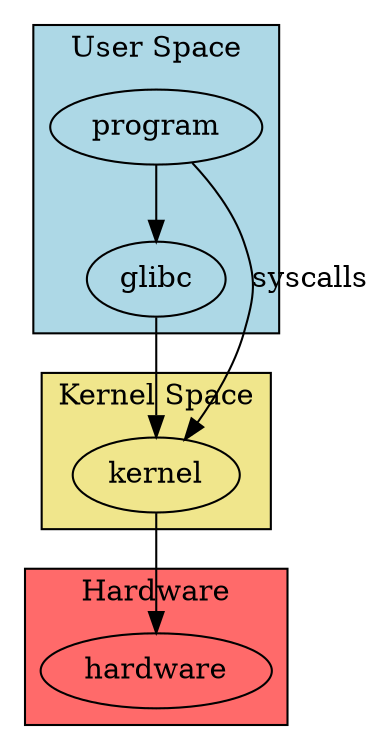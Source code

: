 digraph syscalls {
	subgraph cluster_kernelspace {
		label="Kernel Space";
		style=filled;
		fillcolor=khaki;
		kernel;
	}
	subgraph cluster_userspace {
		label="User Space";
		style=filled;
		fillcolor=lightblue;
		program;
		glibc;
	}
	subgraph cluster_hardware {
		label="Hardware";
		style=filled;
		fillcolor=indianred1;
		hardware;
	}


	program -> kernel [label="syscalls", constraint=false];
	program -> glibc;
	glibc -> kernel;
	kernel -> hardware;

}
